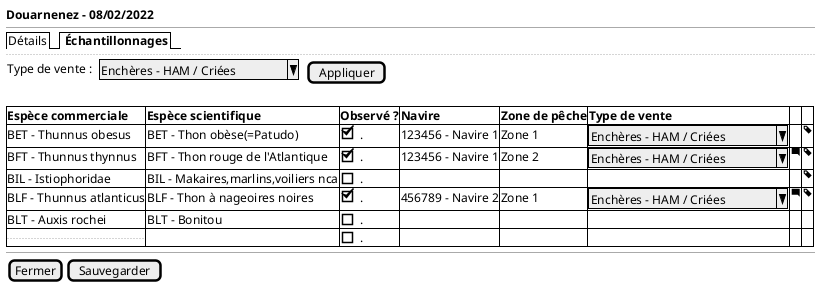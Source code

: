 @startsalt
{
  <b>Douarnenez - 08/02/2022
  --
  {/  Détails | <b> Échantillonnages}
  ..
  { Type de vente : | . | ^Enchères - HAM / Criées^ | . | [Appliquer] }
  .
	{#
      <b>Espèce commerciale | <b>Espèce scientifique  | <b>Observé ? | <b>Navire | <b>Zone de pêche| <b>Type de vente | . | .
       BET - Thunnus obesus | BET - Thon obèse(=Patudo) | [X]. | 123456 - Navire 1 | Zone 1 | ^Enchères - HAM / Criées^ | . | <&tag>
       BFT - Thunnus thynnus | BFT - Thon rouge de l'Atlantique |  [X]. | 123456 - Navire 1 | Zone 2 | ^Enchères - HAM / Criées^ | <&comment-square> | <&tag>
       BIL - Istiophoridae | BIL - Makaires,marlins,voiliers nca | [ ]. | . | . | . | . | <&tag>
       BLF - Thunnus atlanticus | BLF - Thon à nageoires noires | [X]. | 456789 - Navire 2 | Zone 1 | ^Enchères - HAM / Criées^ | <&comment-square> | <&tag>
       BLT - Auxis rochei | BLT - Bonitou | [ ] . | . | . | . | . | .
       ... | . | [ ] . | . | . | . | . | .
    }
  --

  {
    [Fermer] | [Sauvegarder]
  }
}
@endsalt
